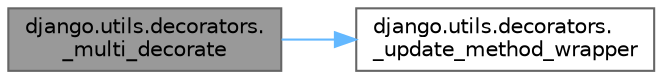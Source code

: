 digraph "django.utils.decorators._multi_decorate"
{
 // LATEX_PDF_SIZE
  bgcolor="transparent";
  edge [fontname=Helvetica,fontsize=10,labelfontname=Helvetica,labelfontsize=10];
  node [fontname=Helvetica,fontsize=10,shape=box,height=0.2,width=0.4];
  rankdir="LR";
  Node1 [id="Node000001",label="django.utils.decorators.\l_multi_decorate",height=0.2,width=0.4,color="gray40", fillcolor="grey60", style="filled", fontcolor="black",tooltip=" "];
  Node1 -> Node2 [id="edge1_Node000001_Node000002",color="steelblue1",style="solid",tooltip=" "];
  Node2 [id="Node000002",label="django.utils.decorators.\l_update_method_wrapper",height=0.2,width=0.4,color="grey40", fillcolor="white", style="filled",URL="$namespacedjango_1_1utils_1_1decorators.html#a7c625aa1aafa424516c690c4c990be0b",tooltip=" "];
}
